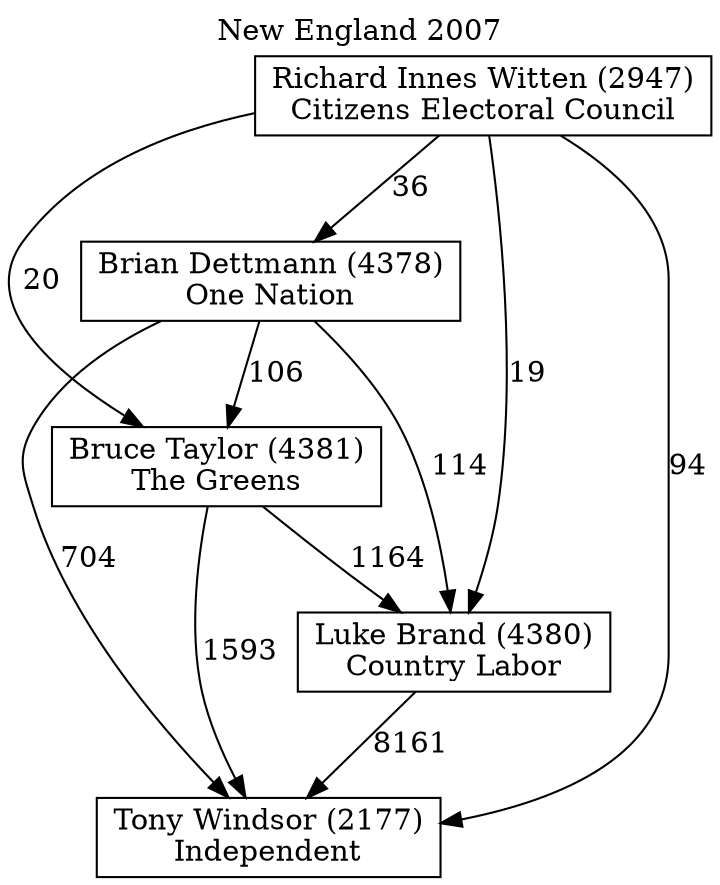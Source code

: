 // House preference flow
digraph "Tony Windsor (2177)_New England_2007" {
	graph [label="New England 2007" labelloc=t mclimit=10]
	node [shape=box]
	"Brian Dettmann (4378)" [label="Brian Dettmann (4378)
One Nation"]
	"Bruce Taylor (4381)" [label="Bruce Taylor (4381)
The Greens"]
	"Luke Brand (4380)" [label="Luke Brand (4380)
Country Labor"]
	"Richard Innes Witten (2947)" [label="Richard Innes Witten (2947)
Citizens Electoral Council"]
	"Tony Windsor (2177)" [label="Tony Windsor (2177)
Independent"]
	"Brian Dettmann (4378)" -> "Bruce Taylor (4381)" [label=106]
	"Brian Dettmann (4378)" -> "Luke Brand (4380)" [label=114]
	"Brian Dettmann (4378)" -> "Tony Windsor (2177)" [label=704]
	"Bruce Taylor (4381)" -> "Luke Brand (4380)" [label=1164]
	"Bruce Taylor (4381)" -> "Tony Windsor (2177)" [label=1593]
	"Luke Brand (4380)" -> "Tony Windsor (2177)" [label=8161]
	"Richard Innes Witten (2947)" -> "Brian Dettmann (4378)" [label=36]
	"Richard Innes Witten (2947)" -> "Bruce Taylor (4381)" [label=20]
	"Richard Innes Witten (2947)" -> "Luke Brand (4380)" [label=19]
	"Richard Innes Witten (2947)" -> "Tony Windsor (2177)" [label=94]
}
